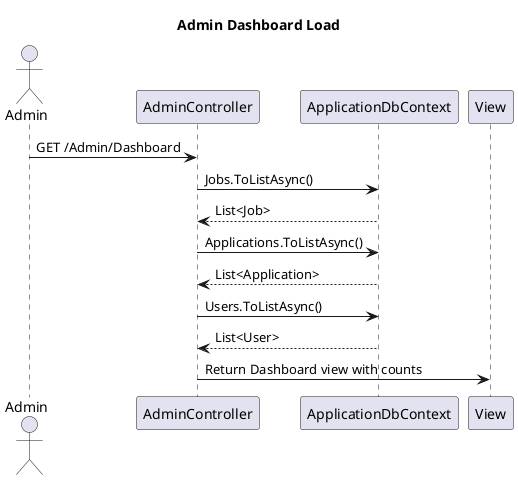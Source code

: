 @startuml
title Admin Dashboard Load

actor Admin
participant "AdminController" as Controller
participant "ApplicationDbContext" as Db

Admin -> Controller: GET /Admin/Dashboard
Controller -> Db: Jobs.ToListAsync()
Db --> Controller: List<Job>
Controller -> Db: Applications.ToListAsync()
Db --> Controller: List<Application>
Controller -> Db: Users.ToListAsync()
Db --> Controller: List<User>

Controller -> View: Return Dashboard view with counts
@enduml

@startuml
title Admin Edits User

actor Admin
participant "AdminController" as Controller
participant "UserManager" as UM

Admin -> Controller: POST /Admin/EditUser with updated user
Controller -> UM: FindByIdAsync(model.Id)
alt User found
    Controller -> UM: UpdateAsync(user)
    alt Update Succeeded
        Controller -> Admin: Redirect to Users view
    else Update Failed
        loop result.Errors
            Controller -> View: AddModelError
        end
        Controller -> Admin: Return View with Errors
    end
else User not found
    Controller -> Admin: Return NotFound()
end
@enduml

@startuml
title Admin Creates a Job Posting

actor Admin
participant "AdminController" as Controller
participant "ApplicationDbContext" as Db

Admin -> Controller: POST /Admin/Create with Job
alt ModelState.IsValid
    Controller -> Db: Add(job)
    Controller -> Db: SaveChangesAsync()
    Controller -> Admin: Redirect to Jobs list
else
    Controller -> Admin: Return View with Job form (invalid)
end
@enduml
